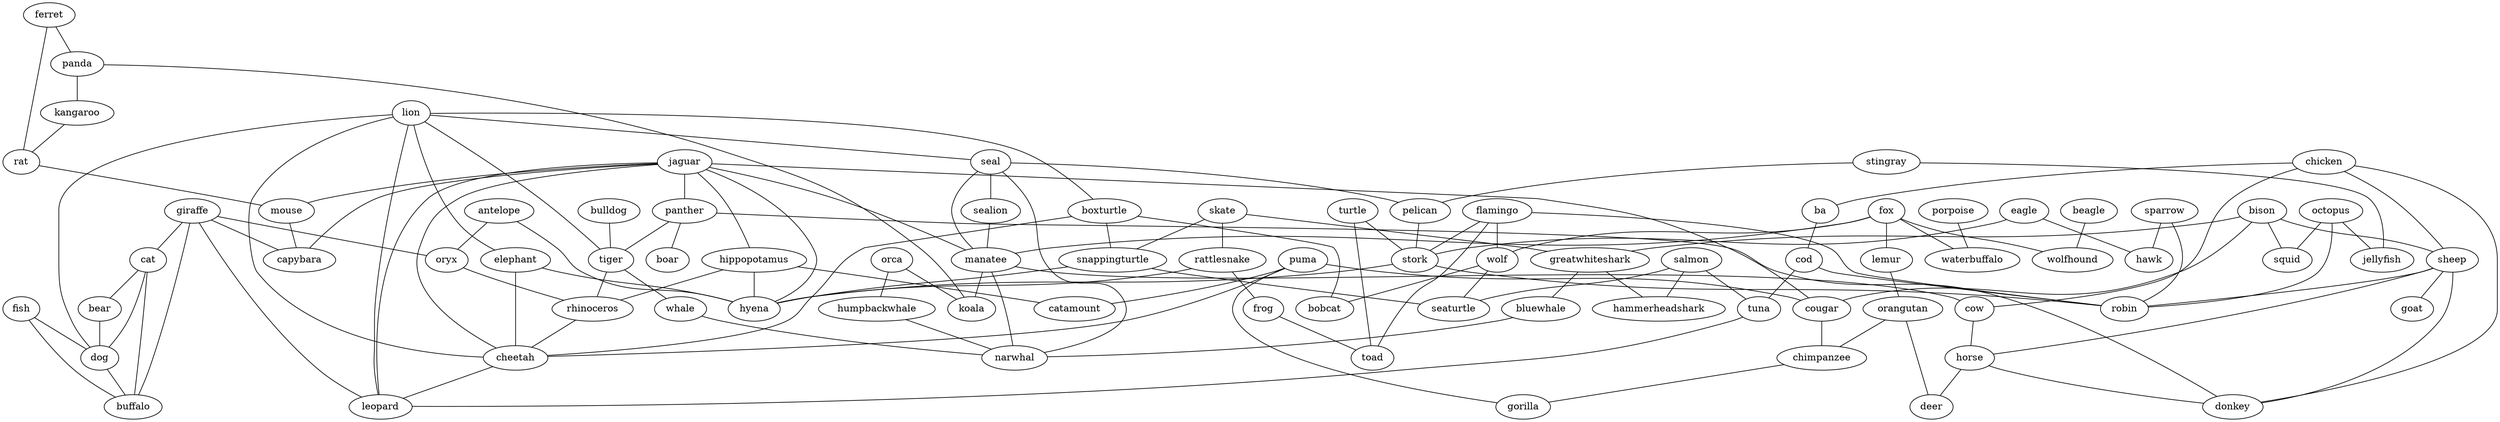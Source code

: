 strict graph  {
	antelope -- oryx	 [weight=1];
	antelope -- hyena	 [weight=1];
	sparrow -- robin	 [weight=1];
	sparrow -- hawk	 [weight=1];
	skate -- rattlesnake	 [weight=1];
	skate -- greatwhiteshark	 [weight=1];
	skate -- snappingturtle	 [weight=1];
	chicken -- ba	 [weight=1];
	chicken -- cow	 [weight=1];
	chicken -- sheep	 [weight=1];
	chicken -- donkey	 [weight=1];
	ferret -- panda	 [weight=1];
	ferret -- rat	 [weight=1];
	giraffe -- oryx	 [weight=1];
	giraffe -- cat	 [weight=1];
	giraffe -- capybara	 [weight=1];
	giraffe -- leopard	 [weight=1];
	giraffe -- buffalo	 [weight=1];
	flamingo -- wolf	 [weight=1];
	flamingo -- stork	 [weight=1];
	flamingo -- robin	 [weight=1];
	flamingo -- toad	 [weight=1];
	jaguar -- hippopotamus	 [weight=1];
	jaguar -- manatee	 [weight=1];
	jaguar -- panther	 [weight=1];
	jaguar -- cougar	 [weight=1];
	jaguar -- mouse	 [weight=1];
	jaguar -- capybara	 [weight=1];
	jaguar -- cheetah	 [weight=1];
	jaguar -- leopard	 [weight=1];
	jaguar -- hyena	 [weight=1];
	oryx -- rhinoceros	 [weight=1];
	bison -- greatwhiteshark	 [weight=1];
	bison -- sheep	 [weight=1];
	bison -- cougar	 [weight=1];
	bison -- squid	 [weight=1];
	orca -- humpbackwhale	 [weight=1];
	orca -- koala	 [weight=1];
	turtle -- stork	 [weight=1];
	turtle -- toad	 [weight=1];
	fish -- dog	 [weight=1];
	fish -- buffalo	 [weight=1];
	lion -- seal	 [weight=1];
	lion -- boxturtle	 [weight=1];
	lion -- tiger	 [weight=1];
	lion -- elephant	 [weight=1];
	lion -- cheetah	 [weight=1];
	lion -- leopard	 [weight=1];
	lion -- dog	 [weight=1];
	seal -- sealion	 [weight=1];
	seal -- manatee	 [weight=1];
	seal -- pelican	 [weight=1];
	seal -- narwhal	 [weight=1];
	panda -- kangaroo	 [weight=1];
	panda -- koala	 [weight=1];
	hippopotamus -- catamount	 [weight=1];
	hippopotamus -- rhinoceros	 [weight=1];
	hippopotamus -- hyena	 [weight=1];
	puma -- cougar	 [weight=1];
	puma -- catamount	 [weight=1];
	puma -- cheetah	 [weight=1];
	puma -- gorilla	 [weight=1];
	fox -- manatee	 [weight=1];
	fox -- lemur	 [weight=1];
	fox -- wolf	 [weight=1];
	fox -- waterbuffalo	 [weight=1];
	fox -- wolfhound	 [weight=1];
	rattlesnake -- frog	 [weight=1];
	rattlesnake -- hyena	 [weight=1];
	greatwhiteshark -- hammerheadshark	 [weight=1];
	greatwhiteshark -- bluewhale	 [weight=1];
	boxturtle -- bobcat	 [weight=1];
	boxturtle -- snappingturtle	 [weight=1];
	boxturtle -- cheetah	 [weight=1];
	sealion -- manatee	 [weight=1];
	stingray -- pelican	 [weight=1];
	stingray -- jellyfish	 [weight=1];
	eagle -- stork	 [weight=1];
	eagle -- hawk	 [weight=1];
	ba -- cod	 [weight=1];
	salmon -- hammerheadshark	 [weight=1];
	salmon -- tuna	 [weight=1];
	salmon -- seaturtle	 [weight=1];
	kangaroo -- rat	 [weight=1];
	manatee -- cow	 [weight=1];
	manatee -- koala	 [weight=1];
	manatee -- narwhal	 [weight=1];
	cow -- horse	 [weight=1];
	lemur -- orangutan	 [weight=1];
	panther -- boar	 [weight=1];
	panther -- tiger	 [weight=1];
	panther -- donkey	 [weight=1];
	wolf -- bobcat	 [weight=1];
	wolf -- seaturtle	 [weight=1];
	cod -- tuna	 [weight=1];
	cod -- robin	 [weight=1];
	orangutan -- chimpanzee	 [weight=1];
	orangutan -- deer	 [weight=1];
	octopus -- robin	 [weight=1];
	octopus -- squid	 [weight=1];
	octopus -- jellyfish	 [weight=1];
	porpoise -- waterbuffalo	 [weight=1];
	pelican -- stork	 [weight=1];
	tuna -- leopard	 [weight=1];
	sheep -- horse	 [weight=1];
	sheep -- robin	 [weight=1];
	sheep -- donkey	 [weight=1];
	sheep -- goat	 [weight=1];
	beagle -- wolfhound	 [weight=1];
	horse -- donkey	 [weight=1];
	horse -- deer	 [weight=1];
	humpbackwhale -- narwhal	 [weight=1];
	cougar -- chimpanzee	 [weight=1];
	frog -- toad	 [weight=1];
	stork -- robin	 [weight=1];
	stork -- hyena	 [weight=1];
	bulldog -- tiger	 [weight=1];
	chimpanzee -- gorilla	 [weight=1];
	tiger -- rhinoceros	 [weight=1];
	tiger -- whale	 [weight=1];
	snappingturtle -- seaturtle	 [weight=1];
	snappingturtle -- hyena	 [weight=1];
	cat -- bear	 [weight=1];
	cat -- dog	 [weight=1];
	cat -- buffalo	 [weight=1];
	bluewhale -- narwhal	 [weight=1];
	rat -- mouse	 [weight=1];
	mouse -- capybara	 [weight=1];
	rhinoceros -- cheetah	 [weight=1];
	elephant -- cheetah	 [weight=1];
	elephant -- hyena	 [weight=1];
	cheetah -- leopard	 [weight=1];
	bear -- dog	 [weight=1];
	whale -- narwhal	 [weight=1];
	dog -- buffalo	 [weight=1];
}
